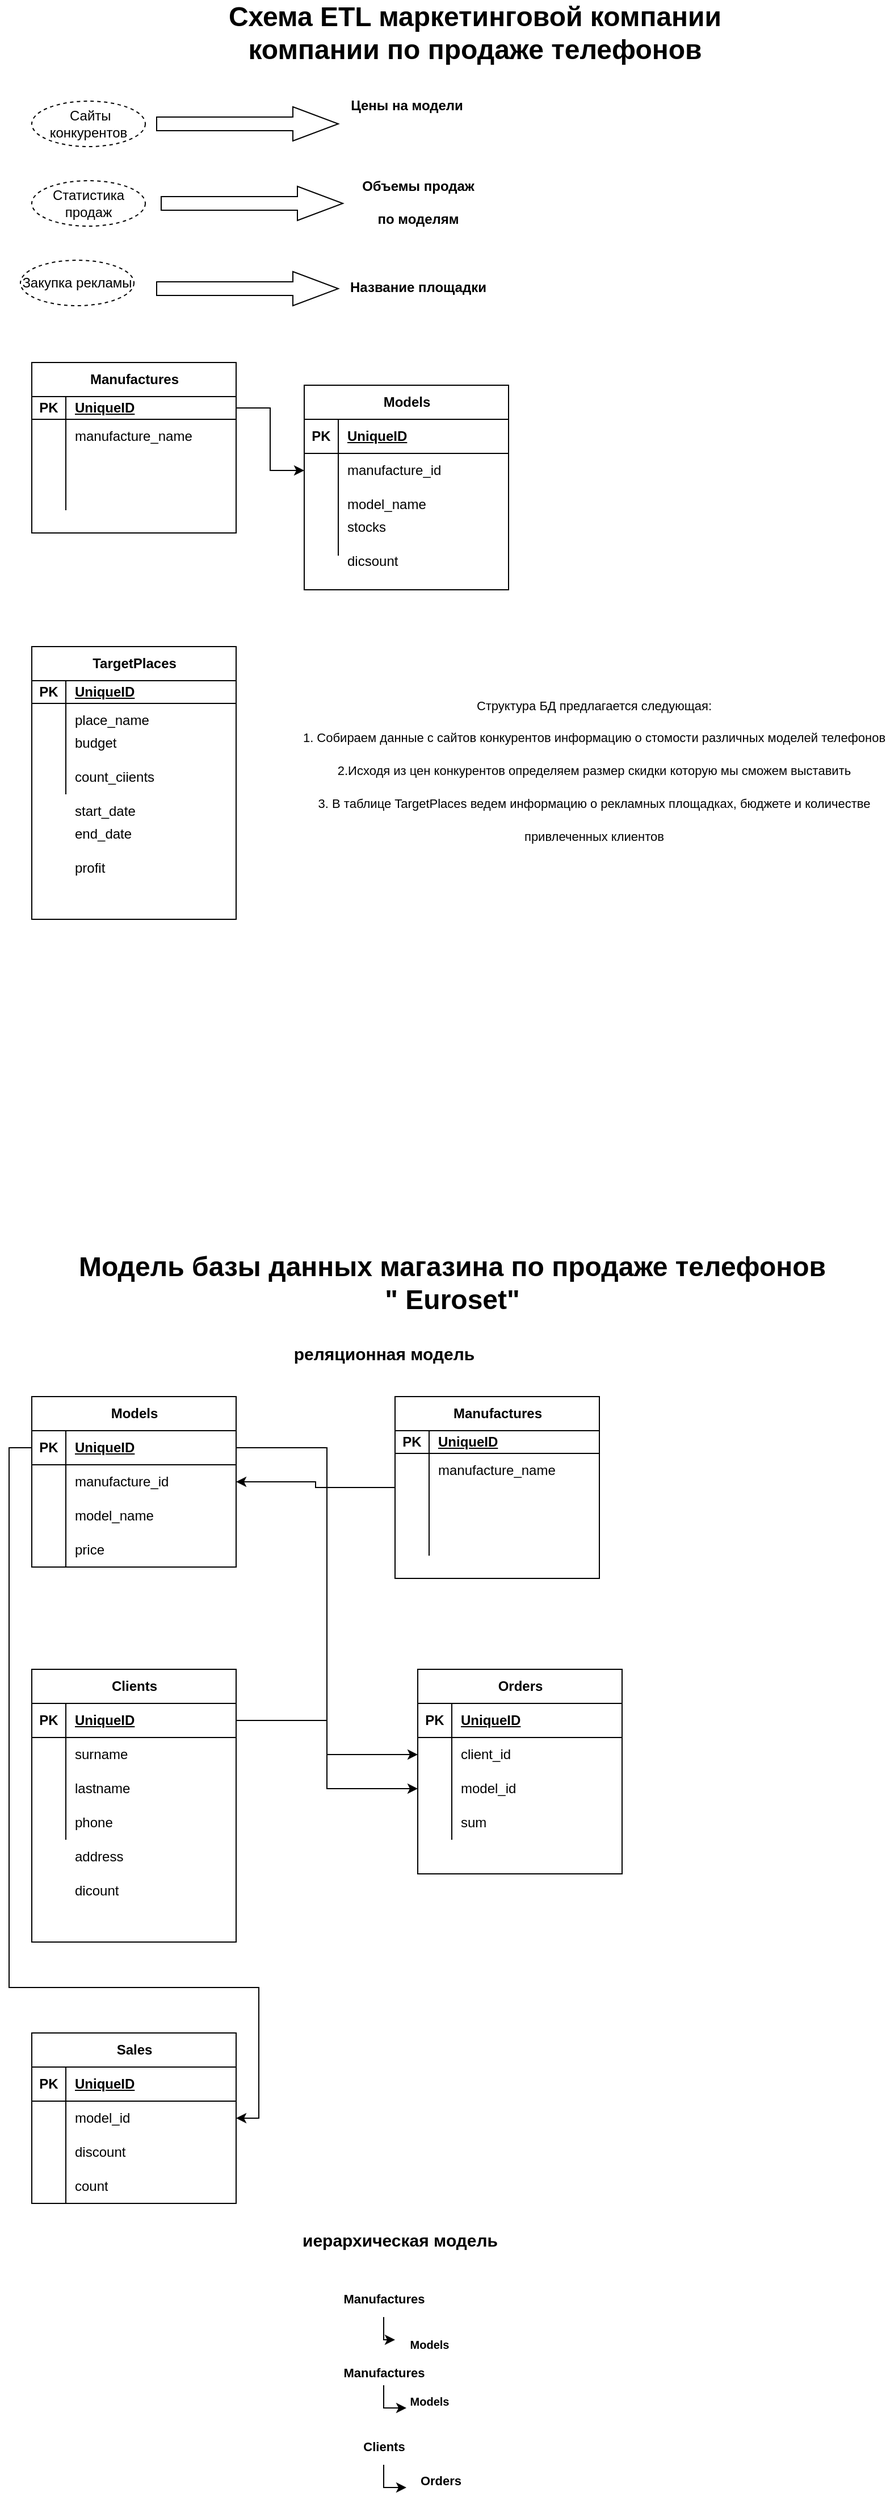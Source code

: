 <mxfile version="22.1.3" type="github">
  <diagram name="Страница — 1" id="uo_vX-6VFGZi4B7BGsti">
    <mxGraphModel dx="1434" dy="2978" grid="1" gridSize="10" guides="1" tooltips="1" connect="1" arrows="1" fold="1" page="1" pageScale="1" pageWidth="827" pageHeight="1169" math="0" shadow="0">
      <root>
        <mxCell id="0" />
        <mxCell id="1" parent="0" />
        <mxCell id="zkSfQL0C9wGDBaO54clp-1" value="Models" style="shape=table;startSize=30;container=1;collapsible=1;childLayout=tableLayout;fixedRows=1;rowLines=0;fontStyle=1;align=center;resizeLast=1;html=1;" vertex="1" parent="1">
          <mxGeometry x="40" y="80" width="180" height="150" as="geometry" />
        </mxCell>
        <mxCell id="zkSfQL0C9wGDBaO54clp-2" value="" style="shape=tableRow;horizontal=0;startSize=0;swimlaneHead=0;swimlaneBody=0;fillColor=none;collapsible=0;dropTarget=0;points=[[0,0.5],[1,0.5]];portConstraint=eastwest;top=0;left=0;right=0;bottom=1;" vertex="1" parent="zkSfQL0C9wGDBaO54clp-1">
          <mxGeometry y="30" width="180" height="30" as="geometry" />
        </mxCell>
        <mxCell id="zkSfQL0C9wGDBaO54clp-3" value="PK" style="shape=partialRectangle;connectable=0;fillColor=none;top=0;left=0;bottom=0;right=0;fontStyle=1;overflow=hidden;whiteSpace=wrap;html=1;" vertex="1" parent="zkSfQL0C9wGDBaO54clp-2">
          <mxGeometry width="30" height="30" as="geometry">
            <mxRectangle width="30" height="30" as="alternateBounds" />
          </mxGeometry>
        </mxCell>
        <mxCell id="zkSfQL0C9wGDBaO54clp-4" value="UniqueID" style="shape=partialRectangle;connectable=0;fillColor=none;top=0;left=0;bottom=0;right=0;align=left;spacingLeft=6;fontStyle=5;overflow=hidden;whiteSpace=wrap;html=1;" vertex="1" parent="zkSfQL0C9wGDBaO54clp-2">
          <mxGeometry x="30" width="150" height="30" as="geometry">
            <mxRectangle width="150" height="30" as="alternateBounds" />
          </mxGeometry>
        </mxCell>
        <mxCell id="zkSfQL0C9wGDBaO54clp-5" value="" style="shape=tableRow;horizontal=0;startSize=0;swimlaneHead=0;swimlaneBody=0;fillColor=none;collapsible=0;dropTarget=0;points=[[0,0.5],[1,0.5]];portConstraint=eastwest;top=0;left=0;right=0;bottom=0;" vertex="1" parent="zkSfQL0C9wGDBaO54clp-1">
          <mxGeometry y="60" width="180" height="30" as="geometry" />
        </mxCell>
        <mxCell id="zkSfQL0C9wGDBaO54clp-6" value="" style="shape=partialRectangle;connectable=0;fillColor=none;top=0;left=0;bottom=0;right=0;editable=1;overflow=hidden;whiteSpace=wrap;html=1;" vertex="1" parent="zkSfQL0C9wGDBaO54clp-5">
          <mxGeometry width="30" height="30" as="geometry">
            <mxRectangle width="30" height="30" as="alternateBounds" />
          </mxGeometry>
        </mxCell>
        <mxCell id="zkSfQL0C9wGDBaO54clp-7" value="manufacture_id" style="shape=partialRectangle;connectable=0;fillColor=none;top=0;left=0;bottom=0;right=0;align=left;spacingLeft=6;overflow=hidden;whiteSpace=wrap;html=1;" vertex="1" parent="zkSfQL0C9wGDBaO54clp-5">
          <mxGeometry x="30" width="150" height="30" as="geometry">
            <mxRectangle width="150" height="30" as="alternateBounds" />
          </mxGeometry>
        </mxCell>
        <mxCell id="zkSfQL0C9wGDBaO54clp-8" value="" style="shape=tableRow;horizontal=0;startSize=0;swimlaneHead=0;swimlaneBody=0;fillColor=none;collapsible=0;dropTarget=0;points=[[0,0.5],[1,0.5]];portConstraint=eastwest;top=0;left=0;right=0;bottom=0;" vertex="1" parent="zkSfQL0C9wGDBaO54clp-1">
          <mxGeometry y="90" width="180" height="30" as="geometry" />
        </mxCell>
        <mxCell id="zkSfQL0C9wGDBaO54clp-9" value="" style="shape=partialRectangle;connectable=0;fillColor=none;top=0;left=0;bottom=0;right=0;editable=1;overflow=hidden;whiteSpace=wrap;html=1;" vertex="1" parent="zkSfQL0C9wGDBaO54clp-8">
          <mxGeometry width="30" height="30" as="geometry">
            <mxRectangle width="30" height="30" as="alternateBounds" />
          </mxGeometry>
        </mxCell>
        <mxCell id="zkSfQL0C9wGDBaO54clp-10" value="model_name" style="shape=partialRectangle;connectable=0;fillColor=none;top=0;left=0;bottom=0;right=0;align=left;spacingLeft=6;overflow=hidden;whiteSpace=wrap;html=1;" vertex="1" parent="zkSfQL0C9wGDBaO54clp-8">
          <mxGeometry x="30" width="150" height="30" as="geometry">
            <mxRectangle width="150" height="30" as="alternateBounds" />
          </mxGeometry>
        </mxCell>
        <mxCell id="zkSfQL0C9wGDBaO54clp-11" value="" style="shape=tableRow;horizontal=0;startSize=0;swimlaneHead=0;swimlaneBody=0;fillColor=none;collapsible=0;dropTarget=0;points=[[0,0.5],[1,0.5]];portConstraint=eastwest;top=0;left=0;right=0;bottom=0;" vertex="1" parent="zkSfQL0C9wGDBaO54clp-1">
          <mxGeometry y="120" width="180" height="30" as="geometry" />
        </mxCell>
        <mxCell id="zkSfQL0C9wGDBaO54clp-12" value="" style="shape=partialRectangle;connectable=0;fillColor=none;top=0;left=0;bottom=0;right=0;editable=1;overflow=hidden;whiteSpace=wrap;html=1;" vertex="1" parent="zkSfQL0C9wGDBaO54clp-11">
          <mxGeometry width="30" height="30" as="geometry">
            <mxRectangle width="30" height="30" as="alternateBounds" />
          </mxGeometry>
        </mxCell>
        <mxCell id="zkSfQL0C9wGDBaO54clp-13" value="" style="shape=partialRectangle;connectable=0;fillColor=none;top=0;left=0;bottom=0;right=0;align=left;spacingLeft=6;overflow=hidden;whiteSpace=wrap;html=1;" vertex="1" parent="zkSfQL0C9wGDBaO54clp-11">
          <mxGeometry x="30" width="150" height="30" as="geometry">
            <mxRectangle width="150" height="30" as="alternateBounds" />
          </mxGeometry>
        </mxCell>
        <mxCell id="zkSfQL0C9wGDBaO54clp-27" style="edgeStyle=orthogonalEdgeStyle;rounded=0;orthogonalLoop=1;jettySize=auto;html=1;" edge="1" parent="1" source="zkSfQL0C9wGDBaO54clp-14" target="zkSfQL0C9wGDBaO54clp-5">
          <mxGeometry relative="1" as="geometry" />
        </mxCell>
        <mxCell id="zkSfQL0C9wGDBaO54clp-14" value="Manufactures" style="shape=table;startSize=30;container=1;collapsible=1;childLayout=tableLayout;fixedRows=1;rowLines=0;fontStyle=1;align=center;resizeLast=1;html=1;" vertex="1" parent="1">
          <mxGeometry x="360" y="80" width="180" height="160" as="geometry" />
        </mxCell>
        <mxCell id="zkSfQL0C9wGDBaO54clp-15" value="" style="shape=tableRow;horizontal=0;startSize=0;swimlaneHead=0;swimlaneBody=0;fillColor=none;collapsible=0;dropTarget=0;points=[[0,0.5],[1,0.5]];portConstraint=eastwest;top=0;left=0;right=0;bottom=1;" vertex="1" parent="zkSfQL0C9wGDBaO54clp-14">
          <mxGeometry y="30" width="180" height="20" as="geometry" />
        </mxCell>
        <mxCell id="zkSfQL0C9wGDBaO54clp-16" value="PK" style="shape=partialRectangle;connectable=0;fillColor=none;top=0;left=0;bottom=0;right=0;fontStyle=1;overflow=hidden;whiteSpace=wrap;html=1;" vertex="1" parent="zkSfQL0C9wGDBaO54clp-15">
          <mxGeometry width="30" height="20" as="geometry">
            <mxRectangle width="30" height="20" as="alternateBounds" />
          </mxGeometry>
        </mxCell>
        <mxCell id="zkSfQL0C9wGDBaO54clp-17" value="UniqueID" style="shape=partialRectangle;connectable=0;fillColor=none;top=0;left=0;bottom=0;right=0;align=left;spacingLeft=6;fontStyle=5;overflow=hidden;whiteSpace=wrap;html=1;" vertex="1" parent="zkSfQL0C9wGDBaO54clp-15">
          <mxGeometry x="30" width="150" height="20" as="geometry">
            <mxRectangle width="150" height="20" as="alternateBounds" />
          </mxGeometry>
        </mxCell>
        <mxCell id="zkSfQL0C9wGDBaO54clp-18" value="" style="shape=tableRow;horizontal=0;startSize=0;swimlaneHead=0;swimlaneBody=0;fillColor=none;collapsible=0;dropTarget=0;points=[[0,0.5],[1,0.5]];portConstraint=eastwest;top=0;left=0;right=0;bottom=0;" vertex="1" parent="zkSfQL0C9wGDBaO54clp-14">
          <mxGeometry y="50" width="180" height="30" as="geometry" />
        </mxCell>
        <mxCell id="zkSfQL0C9wGDBaO54clp-19" value="" style="shape=partialRectangle;connectable=0;fillColor=none;top=0;left=0;bottom=0;right=0;editable=1;overflow=hidden;whiteSpace=wrap;html=1;" vertex="1" parent="zkSfQL0C9wGDBaO54clp-18">
          <mxGeometry width="30" height="30" as="geometry">
            <mxRectangle width="30" height="30" as="alternateBounds" />
          </mxGeometry>
        </mxCell>
        <mxCell id="zkSfQL0C9wGDBaO54clp-20" value="manufacture_name" style="shape=partialRectangle;connectable=0;fillColor=none;top=0;left=0;bottom=0;right=0;align=left;spacingLeft=6;overflow=hidden;whiteSpace=wrap;html=1;" vertex="1" parent="zkSfQL0C9wGDBaO54clp-18">
          <mxGeometry x="30" width="150" height="30" as="geometry">
            <mxRectangle width="150" height="30" as="alternateBounds" />
          </mxGeometry>
        </mxCell>
        <mxCell id="zkSfQL0C9wGDBaO54clp-21" value="" style="shape=tableRow;horizontal=0;startSize=0;swimlaneHead=0;swimlaneBody=0;fillColor=none;collapsible=0;dropTarget=0;points=[[0,0.5],[1,0.5]];portConstraint=eastwest;top=0;left=0;right=0;bottom=0;" vertex="1" parent="zkSfQL0C9wGDBaO54clp-14">
          <mxGeometry y="80" width="180" height="30" as="geometry" />
        </mxCell>
        <mxCell id="zkSfQL0C9wGDBaO54clp-22" value="" style="shape=partialRectangle;connectable=0;fillColor=none;top=0;left=0;bottom=0;right=0;editable=1;overflow=hidden;whiteSpace=wrap;html=1;" vertex="1" parent="zkSfQL0C9wGDBaO54clp-21">
          <mxGeometry width="30" height="30" as="geometry">
            <mxRectangle width="30" height="30" as="alternateBounds" />
          </mxGeometry>
        </mxCell>
        <mxCell id="zkSfQL0C9wGDBaO54clp-23" value="" style="shape=partialRectangle;connectable=0;fillColor=none;top=0;left=0;bottom=0;right=0;align=left;spacingLeft=6;overflow=hidden;whiteSpace=wrap;html=1;" vertex="1" parent="zkSfQL0C9wGDBaO54clp-21">
          <mxGeometry x="30" width="150" height="30" as="geometry">
            <mxRectangle width="150" height="30" as="alternateBounds" />
          </mxGeometry>
        </mxCell>
        <mxCell id="zkSfQL0C9wGDBaO54clp-24" value="" style="shape=tableRow;horizontal=0;startSize=0;swimlaneHead=0;swimlaneBody=0;fillColor=none;collapsible=0;dropTarget=0;points=[[0,0.5],[1,0.5]];portConstraint=eastwest;top=0;left=0;right=0;bottom=0;" vertex="1" parent="zkSfQL0C9wGDBaO54clp-14">
          <mxGeometry y="110" width="180" height="30" as="geometry" />
        </mxCell>
        <mxCell id="zkSfQL0C9wGDBaO54clp-25" value="" style="shape=partialRectangle;connectable=0;fillColor=none;top=0;left=0;bottom=0;right=0;editable=1;overflow=hidden;whiteSpace=wrap;html=1;" vertex="1" parent="zkSfQL0C9wGDBaO54clp-24">
          <mxGeometry width="30" height="30" as="geometry">
            <mxRectangle width="30" height="30" as="alternateBounds" />
          </mxGeometry>
        </mxCell>
        <mxCell id="zkSfQL0C9wGDBaO54clp-26" value="" style="shape=partialRectangle;connectable=0;fillColor=none;top=0;left=0;bottom=0;right=0;align=left;spacingLeft=6;overflow=hidden;whiteSpace=wrap;html=1;" vertex="1" parent="zkSfQL0C9wGDBaO54clp-24">
          <mxGeometry x="30" width="150" height="30" as="geometry">
            <mxRectangle width="150" height="30" as="alternateBounds" />
          </mxGeometry>
        </mxCell>
        <mxCell id="zkSfQL0C9wGDBaO54clp-29" value="Clients" style="shape=table;startSize=30;container=1;collapsible=1;childLayout=tableLayout;fixedRows=1;rowLines=0;fontStyle=1;align=center;resizeLast=1;html=1;" vertex="1" parent="1">
          <mxGeometry x="40" y="320" width="180" height="240" as="geometry" />
        </mxCell>
        <mxCell id="zkSfQL0C9wGDBaO54clp-30" value="" style="shape=tableRow;horizontal=0;startSize=0;swimlaneHead=0;swimlaneBody=0;fillColor=none;collapsible=0;dropTarget=0;points=[[0,0.5],[1,0.5]];portConstraint=eastwest;top=0;left=0;right=0;bottom=1;" vertex="1" parent="zkSfQL0C9wGDBaO54clp-29">
          <mxGeometry y="30" width="180" height="30" as="geometry" />
        </mxCell>
        <mxCell id="zkSfQL0C9wGDBaO54clp-31" value="PK" style="shape=partialRectangle;connectable=0;fillColor=none;top=0;left=0;bottom=0;right=0;fontStyle=1;overflow=hidden;whiteSpace=wrap;html=1;" vertex="1" parent="zkSfQL0C9wGDBaO54clp-30">
          <mxGeometry width="30" height="30" as="geometry">
            <mxRectangle width="30" height="30" as="alternateBounds" />
          </mxGeometry>
        </mxCell>
        <mxCell id="zkSfQL0C9wGDBaO54clp-32" value="UniqueID" style="shape=partialRectangle;connectable=0;fillColor=none;top=0;left=0;bottom=0;right=0;align=left;spacingLeft=6;fontStyle=5;overflow=hidden;whiteSpace=wrap;html=1;" vertex="1" parent="zkSfQL0C9wGDBaO54clp-30">
          <mxGeometry x="30" width="150" height="30" as="geometry">
            <mxRectangle width="150" height="30" as="alternateBounds" />
          </mxGeometry>
        </mxCell>
        <mxCell id="zkSfQL0C9wGDBaO54clp-33" value="" style="shape=tableRow;horizontal=0;startSize=0;swimlaneHead=0;swimlaneBody=0;fillColor=none;collapsible=0;dropTarget=0;points=[[0,0.5],[1,0.5]];portConstraint=eastwest;top=0;left=0;right=0;bottom=0;" vertex="1" parent="zkSfQL0C9wGDBaO54clp-29">
          <mxGeometry y="60" width="180" height="30" as="geometry" />
        </mxCell>
        <mxCell id="zkSfQL0C9wGDBaO54clp-34" value="" style="shape=partialRectangle;connectable=0;fillColor=none;top=0;left=0;bottom=0;right=0;editable=1;overflow=hidden;whiteSpace=wrap;html=1;" vertex="1" parent="zkSfQL0C9wGDBaO54clp-33">
          <mxGeometry width="30" height="30" as="geometry">
            <mxRectangle width="30" height="30" as="alternateBounds" />
          </mxGeometry>
        </mxCell>
        <mxCell id="zkSfQL0C9wGDBaO54clp-35" value="surname" style="shape=partialRectangle;connectable=0;fillColor=none;top=0;left=0;bottom=0;right=0;align=left;spacingLeft=6;overflow=hidden;whiteSpace=wrap;html=1;" vertex="1" parent="zkSfQL0C9wGDBaO54clp-33">
          <mxGeometry x="30" width="150" height="30" as="geometry">
            <mxRectangle width="150" height="30" as="alternateBounds" />
          </mxGeometry>
        </mxCell>
        <mxCell id="zkSfQL0C9wGDBaO54clp-36" value="" style="shape=tableRow;horizontal=0;startSize=0;swimlaneHead=0;swimlaneBody=0;fillColor=none;collapsible=0;dropTarget=0;points=[[0,0.5],[1,0.5]];portConstraint=eastwest;top=0;left=0;right=0;bottom=0;" vertex="1" parent="zkSfQL0C9wGDBaO54clp-29">
          <mxGeometry y="90" width="180" height="30" as="geometry" />
        </mxCell>
        <mxCell id="zkSfQL0C9wGDBaO54clp-37" value="" style="shape=partialRectangle;connectable=0;fillColor=none;top=0;left=0;bottom=0;right=0;editable=1;overflow=hidden;whiteSpace=wrap;html=1;" vertex="1" parent="zkSfQL0C9wGDBaO54clp-36">
          <mxGeometry width="30" height="30" as="geometry">
            <mxRectangle width="30" height="30" as="alternateBounds" />
          </mxGeometry>
        </mxCell>
        <mxCell id="zkSfQL0C9wGDBaO54clp-38" value="lastname" style="shape=partialRectangle;connectable=0;fillColor=none;top=0;left=0;bottom=0;right=0;align=left;spacingLeft=6;overflow=hidden;whiteSpace=wrap;html=1;" vertex="1" parent="zkSfQL0C9wGDBaO54clp-36">
          <mxGeometry x="30" width="150" height="30" as="geometry">
            <mxRectangle width="150" height="30" as="alternateBounds" />
          </mxGeometry>
        </mxCell>
        <mxCell id="zkSfQL0C9wGDBaO54clp-39" value="" style="shape=tableRow;horizontal=0;startSize=0;swimlaneHead=0;swimlaneBody=0;fillColor=none;collapsible=0;dropTarget=0;points=[[0,0.5],[1,0.5]];portConstraint=eastwest;top=0;left=0;right=0;bottom=0;" vertex="1" parent="zkSfQL0C9wGDBaO54clp-29">
          <mxGeometry y="120" width="180" height="30" as="geometry" />
        </mxCell>
        <mxCell id="zkSfQL0C9wGDBaO54clp-40" value="" style="shape=partialRectangle;connectable=0;fillColor=none;top=0;left=0;bottom=0;right=0;editable=1;overflow=hidden;whiteSpace=wrap;html=1;" vertex="1" parent="zkSfQL0C9wGDBaO54clp-39">
          <mxGeometry width="30" height="30" as="geometry">
            <mxRectangle width="30" height="30" as="alternateBounds" />
          </mxGeometry>
        </mxCell>
        <mxCell id="zkSfQL0C9wGDBaO54clp-41" value="phone" style="shape=partialRectangle;connectable=0;fillColor=none;top=0;left=0;bottom=0;right=0;align=left;spacingLeft=6;overflow=hidden;whiteSpace=wrap;html=1;" vertex="1" parent="zkSfQL0C9wGDBaO54clp-39">
          <mxGeometry x="30" width="150" height="30" as="geometry">
            <mxRectangle width="150" height="30" as="alternateBounds" />
          </mxGeometry>
        </mxCell>
        <mxCell id="zkSfQL0C9wGDBaO54clp-42" value="address" style="shape=partialRectangle;connectable=0;fillColor=none;top=0;left=0;bottom=0;right=0;align=left;spacingLeft=6;overflow=hidden;whiteSpace=wrap;html=1;" vertex="1" parent="1">
          <mxGeometry x="70" y="470" width="150" height="30" as="geometry">
            <mxRectangle width="150" height="30" as="alternateBounds" />
          </mxGeometry>
        </mxCell>
        <mxCell id="zkSfQL0C9wGDBaO54clp-43" value="Orders" style="shape=table;startSize=30;container=1;collapsible=1;childLayout=tableLayout;fixedRows=1;rowLines=0;fontStyle=1;align=center;resizeLast=1;html=1;" vertex="1" parent="1">
          <mxGeometry x="380" y="320" width="180" height="180" as="geometry" />
        </mxCell>
        <mxCell id="zkSfQL0C9wGDBaO54clp-44" value="" style="shape=tableRow;horizontal=0;startSize=0;swimlaneHead=0;swimlaneBody=0;fillColor=none;collapsible=0;dropTarget=0;points=[[0,0.5],[1,0.5]];portConstraint=eastwest;top=0;left=0;right=0;bottom=1;" vertex="1" parent="zkSfQL0C9wGDBaO54clp-43">
          <mxGeometry y="30" width="180" height="30" as="geometry" />
        </mxCell>
        <mxCell id="zkSfQL0C9wGDBaO54clp-45" value="PK" style="shape=partialRectangle;connectable=0;fillColor=none;top=0;left=0;bottom=0;right=0;fontStyle=1;overflow=hidden;whiteSpace=wrap;html=1;" vertex="1" parent="zkSfQL0C9wGDBaO54clp-44">
          <mxGeometry width="30" height="30" as="geometry">
            <mxRectangle width="30" height="30" as="alternateBounds" />
          </mxGeometry>
        </mxCell>
        <mxCell id="zkSfQL0C9wGDBaO54clp-46" value="UniqueID" style="shape=partialRectangle;connectable=0;fillColor=none;top=0;left=0;bottom=0;right=0;align=left;spacingLeft=6;fontStyle=5;overflow=hidden;whiteSpace=wrap;html=1;" vertex="1" parent="zkSfQL0C9wGDBaO54clp-44">
          <mxGeometry x="30" width="150" height="30" as="geometry">
            <mxRectangle width="150" height="30" as="alternateBounds" />
          </mxGeometry>
        </mxCell>
        <mxCell id="zkSfQL0C9wGDBaO54clp-47" value="" style="shape=tableRow;horizontal=0;startSize=0;swimlaneHead=0;swimlaneBody=0;fillColor=none;collapsible=0;dropTarget=0;points=[[0,0.5],[1,0.5]];portConstraint=eastwest;top=0;left=0;right=0;bottom=0;" vertex="1" parent="zkSfQL0C9wGDBaO54clp-43">
          <mxGeometry y="60" width="180" height="30" as="geometry" />
        </mxCell>
        <mxCell id="zkSfQL0C9wGDBaO54clp-48" value="" style="shape=partialRectangle;connectable=0;fillColor=none;top=0;left=0;bottom=0;right=0;editable=1;overflow=hidden;whiteSpace=wrap;html=1;" vertex="1" parent="zkSfQL0C9wGDBaO54clp-47">
          <mxGeometry width="30" height="30" as="geometry">
            <mxRectangle width="30" height="30" as="alternateBounds" />
          </mxGeometry>
        </mxCell>
        <mxCell id="zkSfQL0C9wGDBaO54clp-49" value="client_id" style="shape=partialRectangle;connectable=0;fillColor=none;top=0;left=0;bottom=0;right=0;align=left;spacingLeft=6;overflow=hidden;whiteSpace=wrap;html=1;" vertex="1" parent="zkSfQL0C9wGDBaO54clp-47">
          <mxGeometry x="30" width="150" height="30" as="geometry">
            <mxRectangle width="150" height="30" as="alternateBounds" />
          </mxGeometry>
        </mxCell>
        <mxCell id="zkSfQL0C9wGDBaO54clp-50" value="" style="shape=tableRow;horizontal=0;startSize=0;swimlaneHead=0;swimlaneBody=0;fillColor=none;collapsible=0;dropTarget=0;points=[[0,0.5],[1,0.5]];portConstraint=eastwest;top=0;left=0;right=0;bottom=0;" vertex="1" parent="zkSfQL0C9wGDBaO54clp-43">
          <mxGeometry y="90" width="180" height="30" as="geometry" />
        </mxCell>
        <mxCell id="zkSfQL0C9wGDBaO54clp-51" value="" style="shape=partialRectangle;connectable=0;fillColor=none;top=0;left=0;bottom=0;right=0;editable=1;overflow=hidden;whiteSpace=wrap;html=1;" vertex="1" parent="zkSfQL0C9wGDBaO54clp-50">
          <mxGeometry width="30" height="30" as="geometry">
            <mxRectangle width="30" height="30" as="alternateBounds" />
          </mxGeometry>
        </mxCell>
        <mxCell id="zkSfQL0C9wGDBaO54clp-52" value="model_id" style="shape=partialRectangle;connectable=0;fillColor=none;top=0;left=0;bottom=0;right=0;align=left;spacingLeft=6;overflow=hidden;whiteSpace=wrap;html=1;" vertex="1" parent="zkSfQL0C9wGDBaO54clp-50">
          <mxGeometry x="30" width="150" height="30" as="geometry">
            <mxRectangle width="150" height="30" as="alternateBounds" />
          </mxGeometry>
        </mxCell>
        <mxCell id="zkSfQL0C9wGDBaO54clp-53" value="" style="shape=tableRow;horizontal=0;startSize=0;swimlaneHead=0;swimlaneBody=0;fillColor=none;collapsible=0;dropTarget=0;points=[[0,0.5],[1,0.5]];portConstraint=eastwest;top=0;left=0;right=0;bottom=0;" vertex="1" parent="zkSfQL0C9wGDBaO54clp-43">
          <mxGeometry y="120" width="180" height="30" as="geometry" />
        </mxCell>
        <mxCell id="zkSfQL0C9wGDBaO54clp-54" value="" style="shape=partialRectangle;connectable=0;fillColor=none;top=0;left=0;bottom=0;right=0;editable=1;overflow=hidden;whiteSpace=wrap;html=1;" vertex="1" parent="zkSfQL0C9wGDBaO54clp-53">
          <mxGeometry width="30" height="30" as="geometry">
            <mxRectangle width="30" height="30" as="alternateBounds" />
          </mxGeometry>
        </mxCell>
        <mxCell id="zkSfQL0C9wGDBaO54clp-55" value="sum" style="shape=partialRectangle;connectable=0;fillColor=none;top=0;left=0;bottom=0;right=0;align=left;spacingLeft=6;overflow=hidden;whiteSpace=wrap;html=1;" vertex="1" parent="zkSfQL0C9wGDBaO54clp-53">
          <mxGeometry x="30" width="150" height="30" as="geometry">
            <mxRectangle width="150" height="30" as="alternateBounds" />
          </mxGeometry>
        </mxCell>
        <mxCell id="zkSfQL0C9wGDBaO54clp-56" value="price" style="shape=partialRectangle;connectable=0;fillColor=none;top=0;left=0;bottom=0;right=0;align=left;spacingLeft=6;overflow=hidden;whiteSpace=wrap;html=1;" vertex="1" parent="1">
          <mxGeometry x="70" y="200" width="150" height="30" as="geometry">
            <mxRectangle width="150" height="30" as="alternateBounds" />
          </mxGeometry>
        </mxCell>
        <mxCell id="zkSfQL0C9wGDBaO54clp-58" value="dicount" style="shape=partialRectangle;connectable=0;fillColor=none;top=0;left=0;bottom=0;right=0;align=left;spacingLeft=6;overflow=hidden;whiteSpace=wrap;html=1;" vertex="1" parent="1">
          <mxGeometry x="70" y="500" width="150" height="30" as="geometry">
            <mxRectangle width="150" height="30" as="alternateBounds" />
          </mxGeometry>
        </mxCell>
        <mxCell id="zkSfQL0C9wGDBaO54clp-59" style="edgeStyle=orthogonalEdgeStyle;rounded=0;orthogonalLoop=1;jettySize=auto;html=1;entryX=0;entryY=0.5;entryDx=0;entryDy=0;" edge="1" parent="1" source="zkSfQL0C9wGDBaO54clp-2" target="zkSfQL0C9wGDBaO54clp-50">
          <mxGeometry relative="1" as="geometry" />
        </mxCell>
        <mxCell id="zkSfQL0C9wGDBaO54clp-60" style="edgeStyle=orthogonalEdgeStyle;rounded=0;orthogonalLoop=1;jettySize=auto;html=1;entryX=0;entryY=0.5;entryDx=0;entryDy=0;" edge="1" parent="1" source="zkSfQL0C9wGDBaO54clp-30" target="zkSfQL0C9wGDBaO54clp-47">
          <mxGeometry relative="1" as="geometry" />
        </mxCell>
        <mxCell id="zkSfQL0C9wGDBaO54clp-61" value="Модель базы данных магазина по продаже телефонов &lt;br&gt;&quot; Euroset&quot;" style="text;strokeColor=none;fillColor=none;html=1;fontSize=24;fontStyle=1;verticalAlign=middle;align=center;" vertex="1" parent="1">
          <mxGeometry x="360" y="-40" width="100" height="40" as="geometry" />
        </mxCell>
        <mxCell id="zkSfQL0C9wGDBaO54clp-62" value="Sales" style="shape=table;startSize=30;container=1;collapsible=1;childLayout=tableLayout;fixedRows=1;rowLines=0;fontStyle=1;align=center;resizeLast=1;html=1;" vertex="1" parent="1">
          <mxGeometry x="40" y="640" width="180" height="150" as="geometry" />
        </mxCell>
        <mxCell id="zkSfQL0C9wGDBaO54clp-63" value="" style="shape=tableRow;horizontal=0;startSize=0;swimlaneHead=0;swimlaneBody=0;fillColor=none;collapsible=0;dropTarget=0;points=[[0,0.5],[1,0.5]];portConstraint=eastwest;top=0;left=0;right=0;bottom=1;" vertex="1" parent="zkSfQL0C9wGDBaO54clp-62">
          <mxGeometry y="30" width="180" height="30" as="geometry" />
        </mxCell>
        <mxCell id="zkSfQL0C9wGDBaO54clp-64" value="PK" style="shape=partialRectangle;connectable=0;fillColor=none;top=0;left=0;bottom=0;right=0;fontStyle=1;overflow=hidden;whiteSpace=wrap;html=1;" vertex="1" parent="zkSfQL0C9wGDBaO54clp-63">
          <mxGeometry width="30" height="30" as="geometry">
            <mxRectangle width="30" height="30" as="alternateBounds" />
          </mxGeometry>
        </mxCell>
        <mxCell id="zkSfQL0C9wGDBaO54clp-65" value="UniqueID" style="shape=partialRectangle;connectable=0;fillColor=none;top=0;left=0;bottom=0;right=0;align=left;spacingLeft=6;fontStyle=5;overflow=hidden;whiteSpace=wrap;html=1;" vertex="1" parent="zkSfQL0C9wGDBaO54clp-63">
          <mxGeometry x="30" width="150" height="30" as="geometry">
            <mxRectangle width="150" height="30" as="alternateBounds" />
          </mxGeometry>
        </mxCell>
        <mxCell id="zkSfQL0C9wGDBaO54clp-66" value="" style="shape=tableRow;horizontal=0;startSize=0;swimlaneHead=0;swimlaneBody=0;fillColor=none;collapsible=0;dropTarget=0;points=[[0,0.5],[1,0.5]];portConstraint=eastwest;top=0;left=0;right=0;bottom=0;" vertex="1" parent="zkSfQL0C9wGDBaO54clp-62">
          <mxGeometry y="60" width="180" height="30" as="geometry" />
        </mxCell>
        <mxCell id="zkSfQL0C9wGDBaO54clp-67" value="" style="shape=partialRectangle;connectable=0;fillColor=none;top=0;left=0;bottom=0;right=0;editable=1;overflow=hidden;whiteSpace=wrap;html=1;" vertex="1" parent="zkSfQL0C9wGDBaO54clp-66">
          <mxGeometry width="30" height="30" as="geometry">
            <mxRectangle width="30" height="30" as="alternateBounds" />
          </mxGeometry>
        </mxCell>
        <mxCell id="zkSfQL0C9wGDBaO54clp-68" value="model_id" style="shape=partialRectangle;connectable=0;fillColor=none;top=0;left=0;bottom=0;right=0;align=left;spacingLeft=6;overflow=hidden;whiteSpace=wrap;html=1;" vertex="1" parent="zkSfQL0C9wGDBaO54clp-66">
          <mxGeometry x="30" width="150" height="30" as="geometry">
            <mxRectangle width="150" height="30" as="alternateBounds" />
          </mxGeometry>
        </mxCell>
        <mxCell id="zkSfQL0C9wGDBaO54clp-69" value="" style="shape=tableRow;horizontal=0;startSize=0;swimlaneHead=0;swimlaneBody=0;fillColor=none;collapsible=0;dropTarget=0;points=[[0,0.5],[1,0.5]];portConstraint=eastwest;top=0;left=0;right=0;bottom=0;" vertex="1" parent="zkSfQL0C9wGDBaO54clp-62">
          <mxGeometry y="90" width="180" height="30" as="geometry" />
        </mxCell>
        <mxCell id="zkSfQL0C9wGDBaO54clp-70" value="" style="shape=partialRectangle;connectable=0;fillColor=none;top=0;left=0;bottom=0;right=0;editable=1;overflow=hidden;whiteSpace=wrap;html=1;" vertex="1" parent="zkSfQL0C9wGDBaO54clp-69">
          <mxGeometry width="30" height="30" as="geometry">
            <mxRectangle width="30" height="30" as="alternateBounds" />
          </mxGeometry>
        </mxCell>
        <mxCell id="zkSfQL0C9wGDBaO54clp-71" value="discount" style="shape=partialRectangle;connectable=0;fillColor=none;top=0;left=0;bottom=0;right=0;align=left;spacingLeft=6;overflow=hidden;whiteSpace=wrap;html=1;" vertex="1" parent="zkSfQL0C9wGDBaO54clp-69">
          <mxGeometry x="30" width="150" height="30" as="geometry">
            <mxRectangle width="150" height="30" as="alternateBounds" />
          </mxGeometry>
        </mxCell>
        <mxCell id="zkSfQL0C9wGDBaO54clp-72" value="" style="shape=tableRow;horizontal=0;startSize=0;swimlaneHead=0;swimlaneBody=0;fillColor=none;collapsible=0;dropTarget=0;points=[[0,0.5],[1,0.5]];portConstraint=eastwest;top=0;left=0;right=0;bottom=0;" vertex="1" parent="zkSfQL0C9wGDBaO54clp-62">
          <mxGeometry y="120" width="180" height="30" as="geometry" />
        </mxCell>
        <mxCell id="zkSfQL0C9wGDBaO54clp-73" value="" style="shape=partialRectangle;connectable=0;fillColor=none;top=0;left=0;bottom=0;right=0;editable=1;overflow=hidden;whiteSpace=wrap;html=1;" vertex="1" parent="zkSfQL0C9wGDBaO54clp-72">
          <mxGeometry width="30" height="30" as="geometry">
            <mxRectangle width="30" height="30" as="alternateBounds" />
          </mxGeometry>
        </mxCell>
        <mxCell id="zkSfQL0C9wGDBaO54clp-74" value="count" style="shape=partialRectangle;connectable=0;fillColor=none;top=0;left=0;bottom=0;right=0;align=left;spacingLeft=6;overflow=hidden;whiteSpace=wrap;html=1;" vertex="1" parent="zkSfQL0C9wGDBaO54clp-72">
          <mxGeometry x="30" width="150" height="30" as="geometry">
            <mxRectangle width="150" height="30" as="alternateBounds" />
          </mxGeometry>
        </mxCell>
        <mxCell id="zkSfQL0C9wGDBaO54clp-76" style="edgeStyle=orthogonalEdgeStyle;rounded=0;orthogonalLoop=1;jettySize=auto;html=1;" edge="1" parent="1" source="zkSfQL0C9wGDBaO54clp-2" target="zkSfQL0C9wGDBaO54clp-66">
          <mxGeometry relative="1" as="geometry">
            <Array as="points">
              <mxPoint x="20" y="125" />
              <mxPoint x="20" y="600" />
              <mxPoint x="240" y="600" />
              <mxPoint x="240" y="715" />
            </Array>
          </mxGeometry>
        </mxCell>
        <mxCell id="zkSfQL0C9wGDBaO54clp-77" value="&lt;font style=&quot;font-size: 15px;&quot;&gt;реляционная модель&lt;/font&gt;" style="text;strokeColor=none;fillColor=none;html=1;fontSize=24;fontStyle=1;verticalAlign=middle;align=center;" vertex="1" parent="1">
          <mxGeometry x="300" y="20" width="100" height="40" as="geometry" />
        </mxCell>
        <mxCell id="zkSfQL0C9wGDBaO54clp-78" value="&lt;font style=&quot;font-size: 15px;&quot;&gt;иерархическая модель&lt;br&gt;&lt;/font&gt;" style="text;strokeColor=none;fillColor=none;html=1;fontSize=24;fontStyle=1;verticalAlign=middle;align=center;" vertex="1" parent="1">
          <mxGeometry x="314" y="800" width="100" height="40" as="geometry" />
        </mxCell>
        <mxCell id="zkSfQL0C9wGDBaO54clp-84" style="edgeStyle=orthogonalEdgeStyle;rounded=0;orthogonalLoop=1;jettySize=auto;html=1;" edge="1" parent="1" source="zkSfQL0C9wGDBaO54clp-79">
          <mxGeometry relative="1" as="geometry">
            <mxPoint x="360" y="910" as="targetPoint" />
            <Array as="points">
              <mxPoint x="350" y="910" />
            </Array>
          </mxGeometry>
        </mxCell>
        <mxCell id="zkSfQL0C9wGDBaO54clp-79" value="&lt;span style=&quot;font-size: 11px;&quot;&gt;Manufactures&lt;/span&gt;" style="text;strokeColor=none;fillColor=none;html=1;fontSize=24;fontStyle=1;verticalAlign=middle;align=center;" vertex="1" parent="1">
          <mxGeometry x="300" y="850" width="100" height="40" as="geometry" />
        </mxCell>
        <mxCell id="zkSfQL0C9wGDBaO54clp-80" value="&lt;font style=&quot;font-size: 10px;&quot;&gt;Models&lt;/font&gt;" style="text;strokeColor=none;fillColor=none;html=1;fontSize=24;fontStyle=1;verticalAlign=middle;align=center;" vertex="1" parent="1">
          <mxGeometry x="340" y="890" width="100" height="40" as="geometry" />
        </mxCell>
        <mxCell id="zkSfQL0C9wGDBaO54clp-85" value="&lt;span style=&quot;font-size: 11px;&quot;&gt;Manufactures&lt;/span&gt;" style="text;strokeColor=none;fillColor=none;html=1;fontSize=24;fontStyle=1;verticalAlign=middle;align=center;" vertex="1" parent="1">
          <mxGeometry x="300" y="920" width="100" height="30" as="geometry" />
        </mxCell>
        <mxCell id="zkSfQL0C9wGDBaO54clp-86" value="&lt;font style=&quot;font-size: 10px;&quot;&gt;Models&lt;/font&gt;" style="text;strokeColor=none;fillColor=none;html=1;fontSize=24;fontStyle=1;verticalAlign=middle;align=center;" vertex="1" parent="1">
          <mxGeometry x="340" y="940" width="100" height="40" as="geometry" />
        </mxCell>
        <mxCell id="zkSfQL0C9wGDBaO54clp-87" style="edgeStyle=orthogonalEdgeStyle;rounded=0;orthogonalLoop=1;jettySize=auto;html=1;entryX=0.3;entryY=0.75;entryDx=0;entryDy=0;entryPerimeter=0;" edge="1" parent="1" source="zkSfQL0C9wGDBaO54clp-85" target="zkSfQL0C9wGDBaO54clp-86">
          <mxGeometry relative="1" as="geometry" />
        </mxCell>
        <mxCell id="zkSfQL0C9wGDBaO54clp-88" value="&lt;span style=&quot;font-size: 11px;&quot;&gt;Clients&lt;/span&gt;" style="text;strokeColor=none;fillColor=none;html=1;fontSize=24;fontStyle=1;verticalAlign=middle;align=center;" vertex="1" parent="1">
          <mxGeometry x="300" y="980" width="100" height="40" as="geometry" />
        </mxCell>
        <mxCell id="zkSfQL0C9wGDBaO54clp-89" value="&lt;span style=&quot;font-size: 11px;&quot;&gt;Orders&lt;br&gt;&lt;/span&gt;" style="text;strokeColor=none;fillColor=none;html=1;fontSize=24;fontStyle=1;verticalAlign=middle;align=center;" vertex="1" parent="1">
          <mxGeometry x="350" y="1010" width="100" height="40" as="geometry" />
        </mxCell>
        <mxCell id="zkSfQL0C9wGDBaO54clp-91" style="edgeStyle=orthogonalEdgeStyle;rounded=0;orthogonalLoop=1;jettySize=auto;html=1;entryX=0.2;entryY=0.75;entryDx=0;entryDy=0;entryPerimeter=0;" edge="1" parent="1" source="zkSfQL0C9wGDBaO54clp-88" target="zkSfQL0C9wGDBaO54clp-89">
          <mxGeometry relative="1" as="geometry" />
        </mxCell>
        <mxCell id="zkSfQL0C9wGDBaO54clp-150" value="Схема ETL маркетинговой компании &lt;br&gt;компании по продаже телефонов" style="text;strokeColor=none;fillColor=none;html=1;fontSize=24;fontStyle=1;verticalAlign=middle;align=center;" vertex="1" parent="1">
          <mxGeometry x="380" y="-1140" width="100" height="40" as="geometry" />
        </mxCell>
        <mxCell id="zkSfQL0C9wGDBaO54clp-151" value="&amp;nbsp;Сайты конкурентов" style="ellipse;whiteSpace=wrap;html=1;align=center;dashed=1;" vertex="1" parent="1">
          <mxGeometry x="40" y="-1060" width="100" height="40" as="geometry" />
        </mxCell>
        <mxCell id="zkSfQL0C9wGDBaO54clp-152" value="" style="html=1;shadow=0;dashed=0;align=center;verticalAlign=middle;shape=mxgraph.arrows2.arrow;dy=0.6;dx=40;notch=0;" vertex="1" parent="1">
          <mxGeometry x="150" y="-1055" width="160" height="30" as="geometry" />
        </mxCell>
        <mxCell id="zkSfQL0C9wGDBaO54clp-154" value="&lt;span style=&quot;font-size: 12px;&quot;&gt;Цены на модели&lt;/span&gt;" style="text;strokeColor=none;fillColor=none;html=1;fontSize=24;fontStyle=1;verticalAlign=middle;align=center;" vertex="1" parent="1">
          <mxGeometry x="320" y="-1080" width="100" height="40" as="geometry" />
        </mxCell>
        <mxCell id="zkSfQL0C9wGDBaO54clp-156" value="Статистика продаж" style="ellipse;whiteSpace=wrap;html=1;align=center;dashed=1;" vertex="1" parent="1">
          <mxGeometry x="40" y="-990" width="100" height="40" as="geometry" />
        </mxCell>
        <mxCell id="zkSfQL0C9wGDBaO54clp-157" value="" style="html=1;shadow=0;dashed=0;align=center;verticalAlign=middle;shape=mxgraph.arrows2.arrow;dy=0.6;dx=40;notch=0;" vertex="1" parent="1">
          <mxGeometry x="154" y="-985" width="160" height="30" as="geometry" />
        </mxCell>
        <mxCell id="zkSfQL0C9wGDBaO54clp-158" value="&lt;span style=&quot;font-size: 12px;&quot;&gt;Объемы продаж &lt;br&gt;по моделям&lt;/span&gt;" style="text;strokeColor=none;fillColor=none;html=1;fontSize=24;fontStyle=1;verticalAlign=middle;align=center;" vertex="1" parent="1">
          <mxGeometry x="330" y="-995" width="100" height="40" as="geometry" />
        </mxCell>
        <mxCell id="zkSfQL0C9wGDBaO54clp-159" value="Закупка рекламы" style="ellipse;whiteSpace=wrap;html=1;align=center;dashed=1;" vertex="1" parent="1">
          <mxGeometry x="30" y="-920" width="100" height="40" as="geometry" />
        </mxCell>
        <mxCell id="zkSfQL0C9wGDBaO54clp-160" value="" style="html=1;shadow=0;dashed=0;align=center;verticalAlign=middle;shape=mxgraph.arrows2.arrow;dy=0.6;dx=40;notch=0;" vertex="1" parent="1">
          <mxGeometry x="150" y="-910" width="160" height="30" as="geometry" />
        </mxCell>
        <mxCell id="zkSfQL0C9wGDBaO54clp-161" value="&lt;span style=&quot;font-size: 12px;&quot;&gt;Название площадки&lt;/span&gt;" style="text;strokeColor=none;fillColor=none;html=1;fontSize=24;fontStyle=1;verticalAlign=middle;align=center;" vertex="1" parent="1">
          <mxGeometry x="330" y="-920" width="100" height="40" as="geometry" />
        </mxCell>
        <mxCell id="zkSfQL0C9wGDBaO54clp-188" value="Manufactures" style="shape=table;startSize=30;container=1;collapsible=1;childLayout=tableLayout;fixedRows=1;rowLines=0;fontStyle=1;align=center;resizeLast=1;html=1;" vertex="1" parent="1">
          <mxGeometry x="40" y="-830" width="180" height="150" as="geometry" />
        </mxCell>
        <mxCell id="zkSfQL0C9wGDBaO54clp-189" value="" style="shape=tableRow;horizontal=0;startSize=0;swimlaneHead=0;swimlaneBody=0;fillColor=none;collapsible=0;dropTarget=0;points=[[0,0.5],[1,0.5]];portConstraint=eastwest;top=0;left=0;right=0;bottom=1;" vertex="1" parent="zkSfQL0C9wGDBaO54clp-188">
          <mxGeometry y="30" width="180" height="20" as="geometry" />
        </mxCell>
        <mxCell id="zkSfQL0C9wGDBaO54clp-190" value="PK" style="shape=partialRectangle;connectable=0;fillColor=none;top=0;left=0;bottom=0;right=0;fontStyle=1;overflow=hidden;whiteSpace=wrap;html=1;" vertex="1" parent="zkSfQL0C9wGDBaO54clp-189">
          <mxGeometry width="30" height="20" as="geometry">
            <mxRectangle width="30" height="20" as="alternateBounds" />
          </mxGeometry>
        </mxCell>
        <mxCell id="zkSfQL0C9wGDBaO54clp-191" value="UniqueID" style="shape=partialRectangle;connectable=0;fillColor=none;top=0;left=0;bottom=0;right=0;align=left;spacingLeft=6;fontStyle=5;overflow=hidden;whiteSpace=wrap;html=1;" vertex="1" parent="zkSfQL0C9wGDBaO54clp-189">
          <mxGeometry x="30" width="150" height="20" as="geometry">
            <mxRectangle width="150" height="20" as="alternateBounds" />
          </mxGeometry>
        </mxCell>
        <mxCell id="zkSfQL0C9wGDBaO54clp-192" value="" style="shape=tableRow;horizontal=0;startSize=0;swimlaneHead=0;swimlaneBody=0;fillColor=none;collapsible=0;dropTarget=0;points=[[0,0.5],[1,0.5]];portConstraint=eastwest;top=0;left=0;right=0;bottom=0;" vertex="1" parent="zkSfQL0C9wGDBaO54clp-188">
          <mxGeometry y="50" width="180" height="30" as="geometry" />
        </mxCell>
        <mxCell id="zkSfQL0C9wGDBaO54clp-193" value="" style="shape=partialRectangle;connectable=0;fillColor=none;top=0;left=0;bottom=0;right=0;editable=1;overflow=hidden;whiteSpace=wrap;html=1;" vertex="1" parent="zkSfQL0C9wGDBaO54clp-192">
          <mxGeometry width="30" height="30" as="geometry">
            <mxRectangle width="30" height="30" as="alternateBounds" />
          </mxGeometry>
        </mxCell>
        <mxCell id="zkSfQL0C9wGDBaO54clp-194" value="manufacture_name" style="shape=partialRectangle;connectable=0;fillColor=none;top=0;left=0;bottom=0;right=0;align=left;spacingLeft=6;overflow=hidden;whiteSpace=wrap;html=1;" vertex="1" parent="zkSfQL0C9wGDBaO54clp-192">
          <mxGeometry x="30" width="150" height="30" as="geometry">
            <mxRectangle width="150" height="30" as="alternateBounds" />
          </mxGeometry>
        </mxCell>
        <mxCell id="zkSfQL0C9wGDBaO54clp-195" value="" style="shape=tableRow;horizontal=0;startSize=0;swimlaneHead=0;swimlaneBody=0;fillColor=none;collapsible=0;dropTarget=0;points=[[0,0.5],[1,0.5]];portConstraint=eastwest;top=0;left=0;right=0;bottom=0;" vertex="1" parent="zkSfQL0C9wGDBaO54clp-188">
          <mxGeometry y="80" width="180" height="20" as="geometry" />
        </mxCell>
        <mxCell id="zkSfQL0C9wGDBaO54clp-196" value="" style="shape=partialRectangle;connectable=0;fillColor=none;top=0;left=0;bottom=0;right=0;editable=1;overflow=hidden;whiteSpace=wrap;html=1;" vertex="1" parent="zkSfQL0C9wGDBaO54clp-195">
          <mxGeometry width="30" height="20" as="geometry">
            <mxRectangle width="30" height="20" as="alternateBounds" />
          </mxGeometry>
        </mxCell>
        <mxCell id="zkSfQL0C9wGDBaO54clp-197" value="" style="shape=partialRectangle;connectable=0;fillColor=none;top=0;left=0;bottom=0;right=0;align=left;spacingLeft=6;overflow=hidden;whiteSpace=wrap;html=1;" vertex="1" parent="zkSfQL0C9wGDBaO54clp-195">
          <mxGeometry x="30" width="150" height="20" as="geometry">
            <mxRectangle width="150" height="20" as="alternateBounds" />
          </mxGeometry>
        </mxCell>
        <mxCell id="zkSfQL0C9wGDBaO54clp-198" value="" style="shape=tableRow;horizontal=0;startSize=0;swimlaneHead=0;swimlaneBody=0;fillColor=none;collapsible=0;dropTarget=0;points=[[0,0.5],[1,0.5]];portConstraint=eastwest;top=0;left=0;right=0;bottom=0;" vertex="1" parent="zkSfQL0C9wGDBaO54clp-188">
          <mxGeometry y="100" width="180" height="30" as="geometry" />
        </mxCell>
        <mxCell id="zkSfQL0C9wGDBaO54clp-199" value="" style="shape=partialRectangle;connectable=0;fillColor=none;top=0;left=0;bottom=0;right=0;editable=1;overflow=hidden;whiteSpace=wrap;html=1;" vertex="1" parent="zkSfQL0C9wGDBaO54clp-198">
          <mxGeometry width="30" height="30" as="geometry">
            <mxRectangle width="30" height="30" as="alternateBounds" />
          </mxGeometry>
        </mxCell>
        <mxCell id="zkSfQL0C9wGDBaO54clp-200" value="" style="shape=partialRectangle;connectable=0;fillColor=none;top=0;left=0;bottom=0;right=0;align=left;spacingLeft=6;overflow=hidden;whiteSpace=wrap;html=1;" vertex="1" parent="zkSfQL0C9wGDBaO54clp-198">
          <mxGeometry x="30" width="150" height="30" as="geometry">
            <mxRectangle width="150" height="30" as="alternateBounds" />
          </mxGeometry>
        </mxCell>
        <mxCell id="zkSfQL0C9wGDBaO54clp-201" value="Models" style="shape=table;startSize=30;container=1;collapsible=1;childLayout=tableLayout;fixedRows=1;rowLines=0;fontStyle=1;align=center;resizeLast=1;html=1;" vertex="1" parent="1">
          <mxGeometry x="280" y="-810" width="180" height="180" as="geometry" />
        </mxCell>
        <mxCell id="zkSfQL0C9wGDBaO54clp-202" value="" style="shape=tableRow;horizontal=0;startSize=0;swimlaneHead=0;swimlaneBody=0;fillColor=none;collapsible=0;dropTarget=0;points=[[0,0.5],[1,0.5]];portConstraint=eastwest;top=0;left=0;right=0;bottom=1;" vertex="1" parent="zkSfQL0C9wGDBaO54clp-201">
          <mxGeometry y="30" width="180" height="30" as="geometry" />
        </mxCell>
        <mxCell id="zkSfQL0C9wGDBaO54clp-203" value="PK" style="shape=partialRectangle;connectable=0;fillColor=none;top=0;left=0;bottom=0;right=0;fontStyle=1;overflow=hidden;whiteSpace=wrap;html=1;" vertex="1" parent="zkSfQL0C9wGDBaO54clp-202">
          <mxGeometry width="30" height="30" as="geometry">
            <mxRectangle width="30" height="30" as="alternateBounds" />
          </mxGeometry>
        </mxCell>
        <mxCell id="zkSfQL0C9wGDBaO54clp-204" value="UniqueID" style="shape=partialRectangle;connectable=0;fillColor=none;top=0;left=0;bottom=0;right=0;align=left;spacingLeft=6;fontStyle=5;overflow=hidden;whiteSpace=wrap;html=1;" vertex="1" parent="zkSfQL0C9wGDBaO54clp-202">
          <mxGeometry x="30" width="150" height="30" as="geometry">
            <mxRectangle width="150" height="30" as="alternateBounds" />
          </mxGeometry>
        </mxCell>
        <mxCell id="zkSfQL0C9wGDBaO54clp-205" value="" style="shape=tableRow;horizontal=0;startSize=0;swimlaneHead=0;swimlaneBody=0;fillColor=none;collapsible=0;dropTarget=0;points=[[0,0.5],[1,0.5]];portConstraint=eastwest;top=0;left=0;right=0;bottom=0;" vertex="1" parent="zkSfQL0C9wGDBaO54clp-201">
          <mxGeometry y="60" width="180" height="30" as="geometry" />
        </mxCell>
        <mxCell id="zkSfQL0C9wGDBaO54clp-206" value="" style="shape=partialRectangle;connectable=0;fillColor=none;top=0;left=0;bottom=0;right=0;editable=1;overflow=hidden;whiteSpace=wrap;html=1;" vertex="1" parent="zkSfQL0C9wGDBaO54clp-205">
          <mxGeometry width="30" height="30" as="geometry">
            <mxRectangle width="30" height="30" as="alternateBounds" />
          </mxGeometry>
        </mxCell>
        <mxCell id="zkSfQL0C9wGDBaO54clp-207" value="manufacture_id" style="shape=partialRectangle;connectable=0;fillColor=none;top=0;left=0;bottom=0;right=0;align=left;spacingLeft=6;overflow=hidden;whiteSpace=wrap;html=1;" vertex="1" parent="zkSfQL0C9wGDBaO54clp-205">
          <mxGeometry x="30" width="150" height="30" as="geometry">
            <mxRectangle width="150" height="30" as="alternateBounds" />
          </mxGeometry>
        </mxCell>
        <mxCell id="zkSfQL0C9wGDBaO54clp-208" value="" style="shape=tableRow;horizontal=0;startSize=0;swimlaneHead=0;swimlaneBody=0;fillColor=none;collapsible=0;dropTarget=0;points=[[0,0.5],[1,0.5]];portConstraint=eastwest;top=0;left=0;right=0;bottom=0;" vertex="1" parent="zkSfQL0C9wGDBaO54clp-201">
          <mxGeometry y="90" width="180" height="30" as="geometry" />
        </mxCell>
        <mxCell id="zkSfQL0C9wGDBaO54clp-209" value="" style="shape=partialRectangle;connectable=0;fillColor=none;top=0;left=0;bottom=0;right=0;editable=1;overflow=hidden;whiteSpace=wrap;html=1;" vertex="1" parent="zkSfQL0C9wGDBaO54clp-208">
          <mxGeometry width="30" height="30" as="geometry">
            <mxRectangle width="30" height="30" as="alternateBounds" />
          </mxGeometry>
        </mxCell>
        <mxCell id="zkSfQL0C9wGDBaO54clp-210" value="model_name" style="shape=partialRectangle;connectable=0;fillColor=none;top=0;left=0;bottom=0;right=0;align=left;spacingLeft=6;overflow=hidden;whiteSpace=wrap;html=1;" vertex="1" parent="zkSfQL0C9wGDBaO54clp-208">
          <mxGeometry x="30" width="150" height="30" as="geometry">
            <mxRectangle width="150" height="30" as="alternateBounds" />
          </mxGeometry>
        </mxCell>
        <mxCell id="zkSfQL0C9wGDBaO54clp-211" value="" style="shape=tableRow;horizontal=0;startSize=0;swimlaneHead=0;swimlaneBody=0;fillColor=none;collapsible=0;dropTarget=0;points=[[0,0.5],[1,0.5]];portConstraint=eastwest;top=0;left=0;right=0;bottom=0;" vertex="1" parent="zkSfQL0C9wGDBaO54clp-201">
          <mxGeometry y="120" width="180" height="30" as="geometry" />
        </mxCell>
        <mxCell id="zkSfQL0C9wGDBaO54clp-212" value="" style="shape=partialRectangle;connectable=0;fillColor=none;top=0;left=0;bottom=0;right=0;editable=1;overflow=hidden;whiteSpace=wrap;html=1;" vertex="1" parent="zkSfQL0C9wGDBaO54clp-211">
          <mxGeometry width="30" height="30" as="geometry">
            <mxRectangle width="30" height="30" as="alternateBounds" />
          </mxGeometry>
        </mxCell>
        <mxCell id="zkSfQL0C9wGDBaO54clp-213" value="" style="shape=partialRectangle;connectable=0;fillColor=none;top=0;left=0;bottom=0;right=0;align=left;spacingLeft=6;overflow=hidden;whiteSpace=wrap;html=1;" vertex="1" parent="zkSfQL0C9wGDBaO54clp-211">
          <mxGeometry x="30" width="150" height="30" as="geometry">
            <mxRectangle width="150" height="30" as="alternateBounds" />
          </mxGeometry>
        </mxCell>
        <mxCell id="zkSfQL0C9wGDBaO54clp-214" style="edgeStyle=orthogonalEdgeStyle;rounded=0;orthogonalLoop=1;jettySize=auto;html=1;" edge="1" parent="1" source="zkSfQL0C9wGDBaO54clp-189" target="zkSfQL0C9wGDBaO54clp-205">
          <mxGeometry relative="1" as="geometry" />
        </mxCell>
        <mxCell id="zkSfQL0C9wGDBaO54clp-215" value="stocks" style="shape=partialRectangle;connectable=0;fillColor=none;top=0;left=0;bottom=0;right=0;align=left;spacingLeft=6;overflow=hidden;whiteSpace=wrap;html=1;" vertex="1" parent="1">
          <mxGeometry x="310" y="-700" width="150" height="30" as="geometry">
            <mxRectangle width="150" height="30" as="alternateBounds" />
          </mxGeometry>
        </mxCell>
        <mxCell id="zkSfQL0C9wGDBaO54clp-216" value="TargetPlaces" style="shape=table;startSize=30;container=1;collapsible=1;childLayout=tableLayout;fixedRows=1;rowLines=0;fontStyle=1;align=center;resizeLast=1;html=1;" vertex="1" parent="1">
          <mxGeometry x="40" y="-580" width="180" height="240" as="geometry" />
        </mxCell>
        <mxCell id="zkSfQL0C9wGDBaO54clp-217" value="" style="shape=tableRow;horizontal=0;startSize=0;swimlaneHead=0;swimlaneBody=0;fillColor=none;collapsible=0;dropTarget=0;points=[[0,0.5],[1,0.5]];portConstraint=eastwest;top=0;left=0;right=0;bottom=1;" vertex="1" parent="zkSfQL0C9wGDBaO54clp-216">
          <mxGeometry y="30" width="180" height="20" as="geometry" />
        </mxCell>
        <mxCell id="zkSfQL0C9wGDBaO54clp-218" value="PK" style="shape=partialRectangle;connectable=0;fillColor=none;top=0;left=0;bottom=0;right=0;fontStyle=1;overflow=hidden;whiteSpace=wrap;html=1;" vertex="1" parent="zkSfQL0C9wGDBaO54clp-217">
          <mxGeometry width="30" height="20" as="geometry">
            <mxRectangle width="30" height="20" as="alternateBounds" />
          </mxGeometry>
        </mxCell>
        <mxCell id="zkSfQL0C9wGDBaO54clp-219" value="UniqueID" style="shape=partialRectangle;connectable=0;fillColor=none;top=0;left=0;bottom=0;right=0;align=left;spacingLeft=6;fontStyle=5;overflow=hidden;whiteSpace=wrap;html=1;" vertex="1" parent="zkSfQL0C9wGDBaO54clp-217">
          <mxGeometry x="30" width="150" height="20" as="geometry">
            <mxRectangle width="150" height="20" as="alternateBounds" />
          </mxGeometry>
        </mxCell>
        <mxCell id="zkSfQL0C9wGDBaO54clp-220" value="" style="shape=tableRow;horizontal=0;startSize=0;swimlaneHead=0;swimlaneBody=0;fillColor=none;collapsible=0;dropTarget=0;points=[[0,0.5],[1,0.5]];portConstraint=eastwest;top=0;left=0;right=0;bottom=0;" vertex="1" parent="zkSfQL0C9wGDBaO54clp-216">
          <mxGeometry y="50" width="180" height="30" as="geometry" />
        </mxCell>
        <mxCell id="zkSfQL0C9wGDBaO54clp-221" value="" style="shape=partialRectangle;connectable=0;fillColor=none;top=0;left=0;bottom=0;right=0;editable=1;overflow=hidden;whiteSpace=wrap;html=1;" vertex="1" parent="zkSfQL0C9wGDBaO54clp-220">
          <mxGeometry width="30" height="30" as="geometry">
            <mxRectangle width="30" height="30" as="alternateBounds" />
          </mxGeometry>
        </mxCell>
        <mxCell id="zkSfQL0C9wGDBaO54clp-222" value="place_name" style="shape=partialRectangle;connectable=0;fillColor=none;top=0;left=0;bottom=0;right=0;align=left;spacingLeft=6;overflow=hidden;whiteSpace=wrap;html=1;" vertex="1" parent="zkSfQL0C9wGDBaO54clp-220">
          <mxGeometry x="30" width="150" height="30" as="geometry">
            <mxRectangle width="150" height="30" as="alternateBounds" />
          </mxGeometry>
        </mxCell>
        <mxCell id="zkSfQL0C9wGDBaO54clp-223" value="" style="shape=tableRow;horizontal=0;startSize=0;swimlaneHead=0;swimlaneBody=0;fillColor=none;collapsible=0;dropTarget=0;points=[[0,0.5],[1,0.5]];portConstraint=eastwest;top=0;left=0;right=0;bottom=0;" vertex="1" parent="zkSfQL0C9wGDBaO54clp-216">
          <mxGeometry y="80" width="180" height="20" as="geometry" />
        </mxCell>
        <mxCell id="zkSfQL0C9wGDBaO54clp-224" value="" style="shape=partialRectangle;connectable=0;fillColor=none;top=0;left=0;bottom=0;right=0;editable=1;overflow=hidden;whiteSpace=wrap;html=1;" vertex="1" parent="zkSfQL0C9wGDBaO54clp-223">
          <mxGeometry width="30" height="20" as="geometry">
            <mxRectangle width="30" height="20" as="alternateBounds" />
          </mxGeometry>
        </mxCell>
        <mxCell id="zkSfQL0C9wGDBaO54clp-225" value="" style="shape=partialRectangle;connectable=0;fillColor=none;top=0;left=0;bottom=0;right=0;align=left;spacingLeft=6;overflow=hidden;whiteSpace=wrap;html=1;" vertex="1" parent="zkSfQL0C9wGDBaO54clp-223">
          <mxGeometry x="30" width="150" height="20" as="geometry">
            <mxRectangle width="150" height="20" as="alternateBounds" />
          </mxGeometry>
        </mxCell>
        <mxCell id="zkSfQL0C9wGDBaO54clp-226" value="" style="shape=tableRow;horizontal=0;startSize=0;swimlaneHead=0;swimlaneBody=0;fillColor=none;collapsible=0;dropTarget=0;points=[[0,0.5],[1,0.5]];portConstraint=eastwest;top=0;left=0;right=0;bottom=0;" vertex="1" parent="zkSfQL0C9wGDBaO54clp-216">
          <mxGeometry y="100" width="180" height="30" as="geometry" />
        </mxCell>
        <mxCell id="zkSfQL0C9wGDBaO54clp-227" value="" style="shape=partialRectangle;connectable=0;fillColor=none;top=0;left=0;bottom=0;right=0;editable=1;overflow=hidden;whiteSpace=wrap;html=1;" vertex="1" parent="zkSfQL0C9wGDBaO54clp-226">
          <mxGeometry width="30" height="30" as="geometry">
            <mxRectangle width="30" height="30" as="alternateBounds" />
          </mxGeometry>
        </mxCell>
        <mxCell id="zkSfQL0C9wGDBaO54clp-228" value="" style="shape=partialRectangle;connectable=0;fillColor=none;top=0;left=0;bottom=0;right=0;align=left;spacingLeft=6;overflow=hidden;whiteSpace=wrap;html=1;" vertex="1" parent="zkSfQL0C9wGDBaO54clp-226">
          <mxGeometry x="30" width="150" height="30" as="geometry">
            <mxRectangle width="150" height="30" as="alternateBounds" />
          </mxGeometry>
        </mxCell>
        <mxCell id="zkSfQL0C9wGDBaO54clp-229" value="dicsount" style="shape=partialRectangle;connectable=0;fillColor=none;top=0;left=0;bottom=0;right=0;align=left;spacingLeft=6;overflow=hidden;whiteSpace=wrap;html=1;" vertex="1" parent="1">
          <mxGeometry x="310" y="-670" width="150" height="30" as="geometry">
            <mxRectangle width="150" height="30" as="alternateBounds" />
          </mxGeometry>
        </mxCell>
        <mxCell id="zkSfQL0C9wGDBaO54clp-230" value="budget" style="shape=partialRectangle;connectable=0;fillColor=none;top=0;left=0;bottom=0;right=0;align=left;spacingLeft=6;overflow=hidden;whiteSpace=wrap;html=1;" vertex="1" parent="1">
          <mxGeometry x="70" y="-510" width="150" height="30" as="geometry">
            <mxRectangle width="150" height="30" as="alternateBounds" />
          </mxGeometry>
        </mxCell>
        <mxCell id="zkSfQL0C9wGDBaO54clp-231" value="count_ciients" style="shape=partialRectangle;connectable=0;fillColor=none;top=0;left=0;bottom=0;right=0;align=left;spacingLeft=6;overflow=hidden;whiteSpace=wrap;html=1;" vertex="1" parent="1">
          <mxGeometry x="70" y="-480" width="150" height="30" as="geometry">
            <mxRectangle width="150" height="30" as="alternateBounds" />
          </mxGeometry>
        </mxCell>
        <mxCell id="zkSfQL0C9wGDBaO54clp-232" value="start_date" style="shape=partialRectangle;connectable=0;fillColor=none;top=0;left=0;bottom=0;right=0;align=left;spacingLeft=6;overflow=hidden;whiteSpace=wrap;html=1;" vertex="1" parent="1">
          <mxGeometry x="70" y="-450" width="150" height="30" as="geometry">
            <mxRectangle width="150" height="30" as="alternateBounds" />
          </mxGeometry>
        </mxCell>
        <mxCell id="zkSfQL0C9wGDBaO54clp-233" value="end_date" style="shape=partialRectangle;connectable=0;fillColor=none;top=0;left=0;bottom=0;right=0;align=left;spacingLeft=6;overflow=hidden;whiteSpace=wrap;html=1;" vertex="1" parent="1">
          <mxGeometry x="70" y="-430" width="150" height="30" as="geometry">
            <mxRectangle width="150" height="30" as="alternateBounds" />
          </mxGeometry>
        </mxCell>
        <mxCell id="zkSfQL0C9wGDBaO54clp-234" value="profit" style="shape=partialRectangle;connectable=0;fillColor=none;top=0;left=0;bottom=0;right=0;align=left;spacingLeft=6;overflow=hidden;whiteSpace=wrap;html=1;" vertex="1" parent="1">
          <mxGeometry x="70" y="-400" width="150" height="30" as="geometry">
            <mxRectangle width="150" height="30" as="alternateBounds" />
          </mxGeometry>
        </mxCell>
        <mxCell id="zkSfQL0C9wGDBaO54clp-236" value="&lt;font style=&quot;font-size: 11px; font-weight: normal;&quot;&gt;Структура БД предлагается следующая:&lt;br&gt;1. Собираем данные с сайтов конкурентов информацию о стомости&amp;nbsp;различных моделей телефонов&lt;br&gt;2.Исходя из цен конкурентов определяем размер скидки которую мы сможем выставить&lt;br&gt;3. В таблице TargetPlaces ведем информацию о рекламных площадках, бюджете и количестве &lt;br&gt;привлеченных клиентов&lt;br&gt;&lt;/font&gt;" style="text;strokeColor=none;fillColor=none;html=1;fontSize=24;fontStyle=1;verticalAlign=middle;align=center;labelPosition=center;verticalLabelPosition=middle;" vertex="1" parent="1">
          <mxGeometry x="280" y="-580" width="510" height="210" as="geometry" />
        </mxCell>
      </root>
    </mxGraphModel>
  </diagram>
</mxfile>
